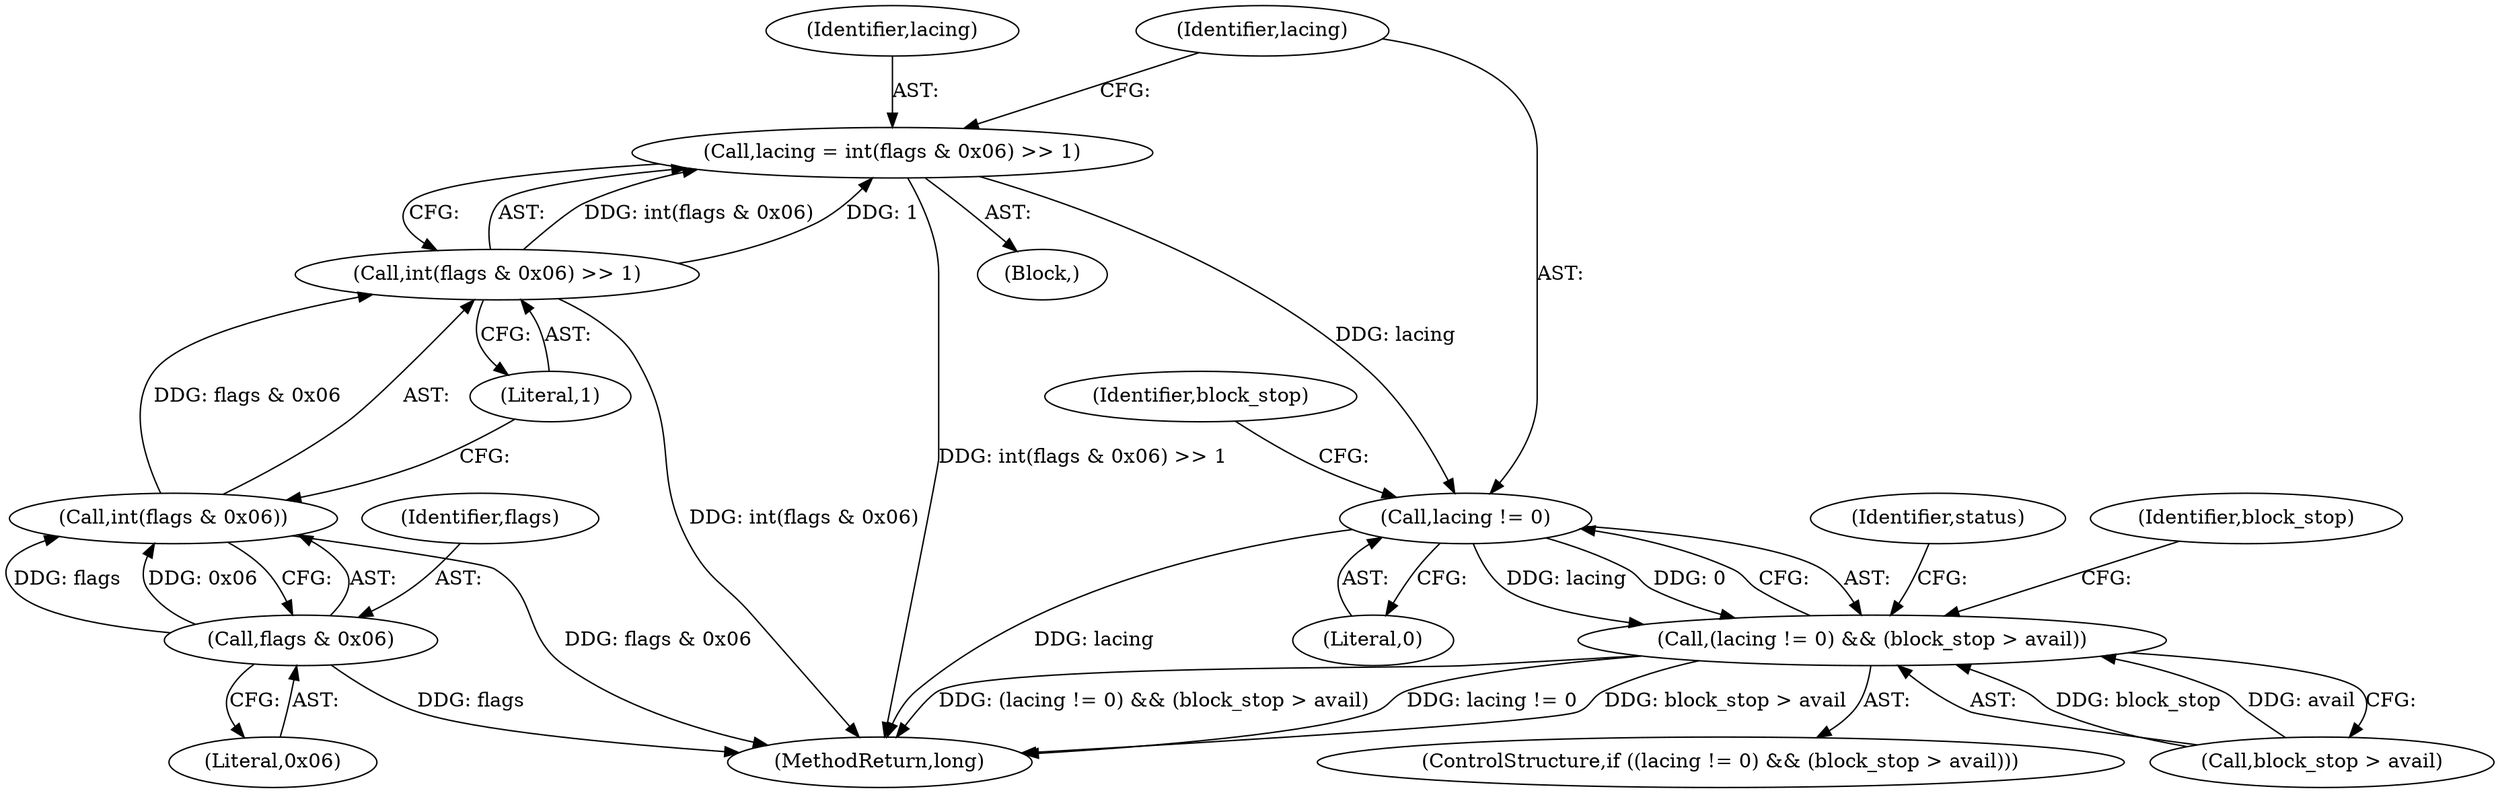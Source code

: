 digraph "0_Android_04839626ed859623901ebd3a5fd483982186b59d_191@API" {
"1000323" [label="(Call,lacing = int(flags & 0x06) >> 1)"];
"1000325" [label="(Call,int(flags & 0x06) >> 1)"];
"1000326" [label="(Call,int(flags & 0x06))"];
"1000327" [label="(Call,flags & 0x06)"];
"1000333" [label="(Call,lacing != 0)"];
"1000332" [label="(Call,(lacing != 0) && (block_stop > avail))"];
"1000335" [label="(Literal,0)"];
"1000336" [label="(Call,block_stop > avail)"];
"1000325" [label="(Call,int(flags & 0x06) >> 1)"];
"1000333" [label="(Call,lacing != 0)"];
"1000115" [label="(Block,)"];
"1000341" [label="(Identifier,block_stop)"];
"1000330" [label="(Literal,1)"];
"1000346" [label="(Identifier,status)"];
"1000363" [label="(MethodReturn,long)"];
"1000328" [label="(Identifier,flags)"];
"1000332" [label="(Call,(lacing != 0) && (block_stop > avail))"];
"1000337" [label="(Identifier,block_stop)"];
"1000334" [label="(Identifier,lacing)"];
"1000331" [label="(ControlStructure,if ((lacing != 0) && (block_stop > avail)))"];
"1000323" [label="(Call,lacing = int(flags & 0x06) >> 1)"];
"1000326" [label="(Call,int(flags & 0x06))"];
"1000324" [label="(Identifier,lacing)"];
"1000329" [label="(Literal,0x06)"];
"1000327" [label="(Call,flags & 0x06)"];
"1000323" -> "1000115"  [label="AST: "];
"1000323" -> "1000325"  [label="CFG: "];
"1000324" -> "1000323"  [label="AST: "];
"1000325" -> "1000323"  [label="AST: "];
"1000334" -> "1000323"  [label="CFG: "];
"1000323" -> "1000363"  [label="DDG: int(flags & 0x06) >> 1"];
"1000325" -> "1000323"  [label="DDG: int(flags & 0x06)"];
"1000325" -> "1000323"  [label="DDG: 1"];
"1000323" -> "1000333"  [label="DDG: lacing"];
"1000325" -> "1000330"  [label="CFG: "];
"1000326" -> "1000325"  [label="AST: "];
"1000330" -> "1000325"  [label="AST: "];
"1000325" -> "1000363"  [label="DDG: int(flags & 0x06)"];
"1000326" -> "1000325"  [label="DDG: flags & 0x06"];
"1000326" -> "1000327"  [label="CFG: "];
"1000327" -> "1000326"  [label="AST: "];
"1000330" -> "1000326"  [label="CFG: "];
"1000326" -> "1000363"  [label="DDG: flags & 0x06"];
"1000327" -> "1000326"  [label="DDG: flags"];
"1000327" -> "1000326"  [label="DDG: 0x06"];
"1000327" -> "1000329"  [label="CFG: "];
"1000328" -> "1000327"  [label="AST: "];
"1000329" -> "1000327"  [label="AST: "];
"1000327" -> "1000363"  [label="DDG: flags"];
"1000333" -> "1000332"  [label="AST: "];
"1000333" -> "1000335"  [label="CFG: "];
"1000334" -> "1000333"  [label="AST: "];
"1000335" -> "1000333"  [label="AST: "];
"1000337" -> "1000333"  [label="CFG: "];
"1000332" -> "1000333"  [label="CFG: "];
"1000333" -> "1000363"  [label="DDG: lacing"];
"1000333" -> "1000332"  [label="DDG: lacing"];
"1000333" -> "1000332"  [label="DDG: 0"];
"1000332" -> "1000331"  [label="AST: "];
"1000332" -> "1000336"  [label="CFG: "];
"1000336" -> "1000332"  [label="AST: "];
"1000341" -> "1000332"  [label="CFG: "];
"1000346" -> "1000332"  [label="CFG: "];
"1000332" -> "1000363"  [label="DDG: lacing != 0"];
"1000332" -> "1000363"  [label="DDG: block_stop > avail"];
"1000332" -> "1000363"  [label="DDG: (lacing != 0) && (block_stop > avail)"];
"1000336" -> "1000332"  [label="DDG: block_stop"];
"1000336" -> "1000332"  [label="DDG: avail"];
}
